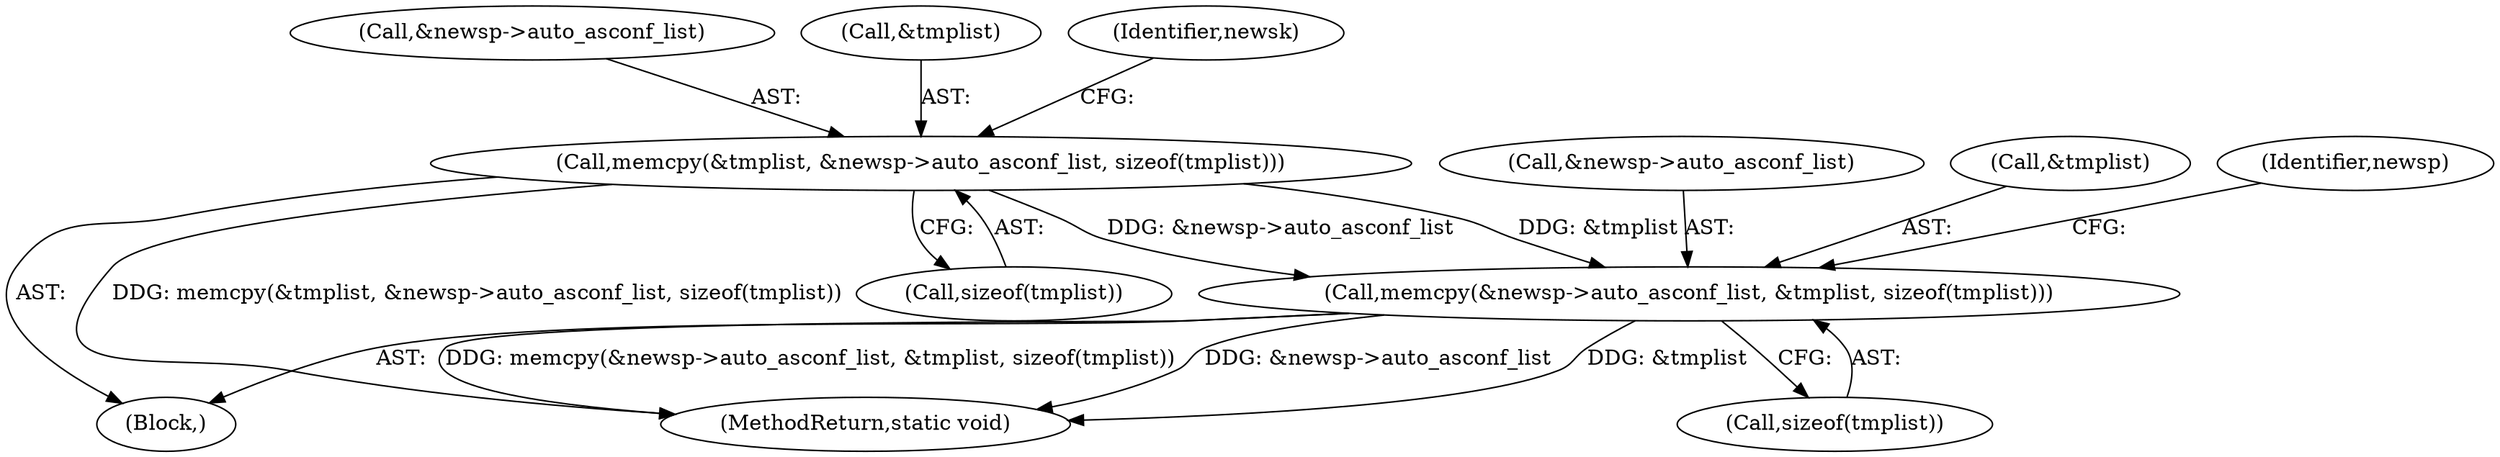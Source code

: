 digraph "0_linux_2d45a02d0166caf2627fe91897c6ffc3b19514c4_2@API" {
"1000161" [label="(Call,memcpy(&tmplist, &newsp->auto_asconf_list, sizeof(tmplist)))"];
"1000173" [label="(Call,memcpy(&newsp->auto_asconf_list, &tmplist, sizeof(tmplist)))"];
"1000173" [label="(Call,memcpy(&newsp->auto_asconf_list, &tmplist, sizeof(tmplist)))"];
"1000161" [label="(Call,memcpy(&tmplist, &newsp->auto_asconf_list, sizeof(tmplist)))"];
"1000164" [label="(Call,&newsp->auto_asconf_list)"];
"1000407" [label="(MethodReturn,static void)"];
"1000174" [label="(Call,&newsp->auto_asconf_list)"];
"1000178" [label="(Call,&tmplist)"];
"1000160" [label="(Block,)"];
"1000188" [label="(Identifier,newsp)"];
"1000162" [label="(Call,&tmplist)"];
"1000168" [label="(Call,sizeof(tmplist))"];
"1000171" [label="(Identifier,newsk)"];
"1000180" [label="(Call,sizeof(tmplist))"];
"1000161" -> "1000160"  [label="AST: "];
"1000161" -> "1000168"  [label="CFG: "];
"1000162" -> "1000161"  [label="AST: "];
"1000164" -> "1000161"  [label="AST: "];
"1000168" -> "1000161"  [label="AST: "];
"1000171" -> "1000161"  [label="CFG: "];
"1000161" -> "1000407"  [label="DDG: memcpy(&tmplist, &newsp->auto_asconf_list, sizeof(tmplist))"];
"1000161" -> "1000173"  [label="DDG: &newsp->auto_asconf_list"];
"1000161" -> "1000173"  [label="DDG: &tmplist"];
"1000173" -> "1000160"  [label="AST: "];
"1000173" -> "1000180"  [label="CFG: "];
"1000174" -> "1000173"  [label="AST: "];
"1000178" -> "1000173"  [label="AST: "];
"1000180" -> "1000173"  [label="AST: "];
"1000188" -> "1000173"  [label="CFG: "];
"1000173" -> "1000407"  [label="DDG: &tmplist"];
"1000173" -> "1000407"  [label="DDG: memcpy(&newsp->auto_asconf_list, &tmplist, sizeof(tmplist))"];
"1000173" -> "1000407"  [label="DDG: &newsp->auto_asconf_list"];
}
